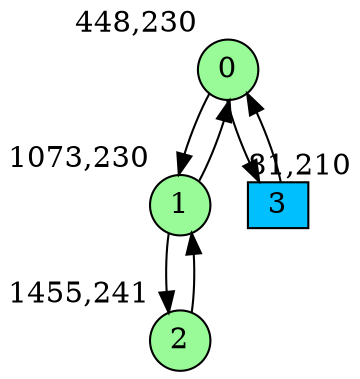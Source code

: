 digraph G {
graph [bgcolor=white]
node [shape=circle, style = filled, fillcolor=white,fixedsize=true, width=0.4, height=0.3 ]
0[xlabel="448,230", pos = "5.73438,0.171875!", fillcolor=palegreen ];
1[xlabel="1073,230", pos = "15.5,0.171875!", fillcolor=palegreen ];
2[xlabel="1455,241", pos = "21.4688,0!", fillcolor=palegreen ];
3[xlabel="81,210", pos = "0,0.484375!", fillcolor=deepskyblue, shape=box ];
0->1 ;
0->3 ;
1->0 ;
1->2 ;
2->1 ;
3->0 ;
}
